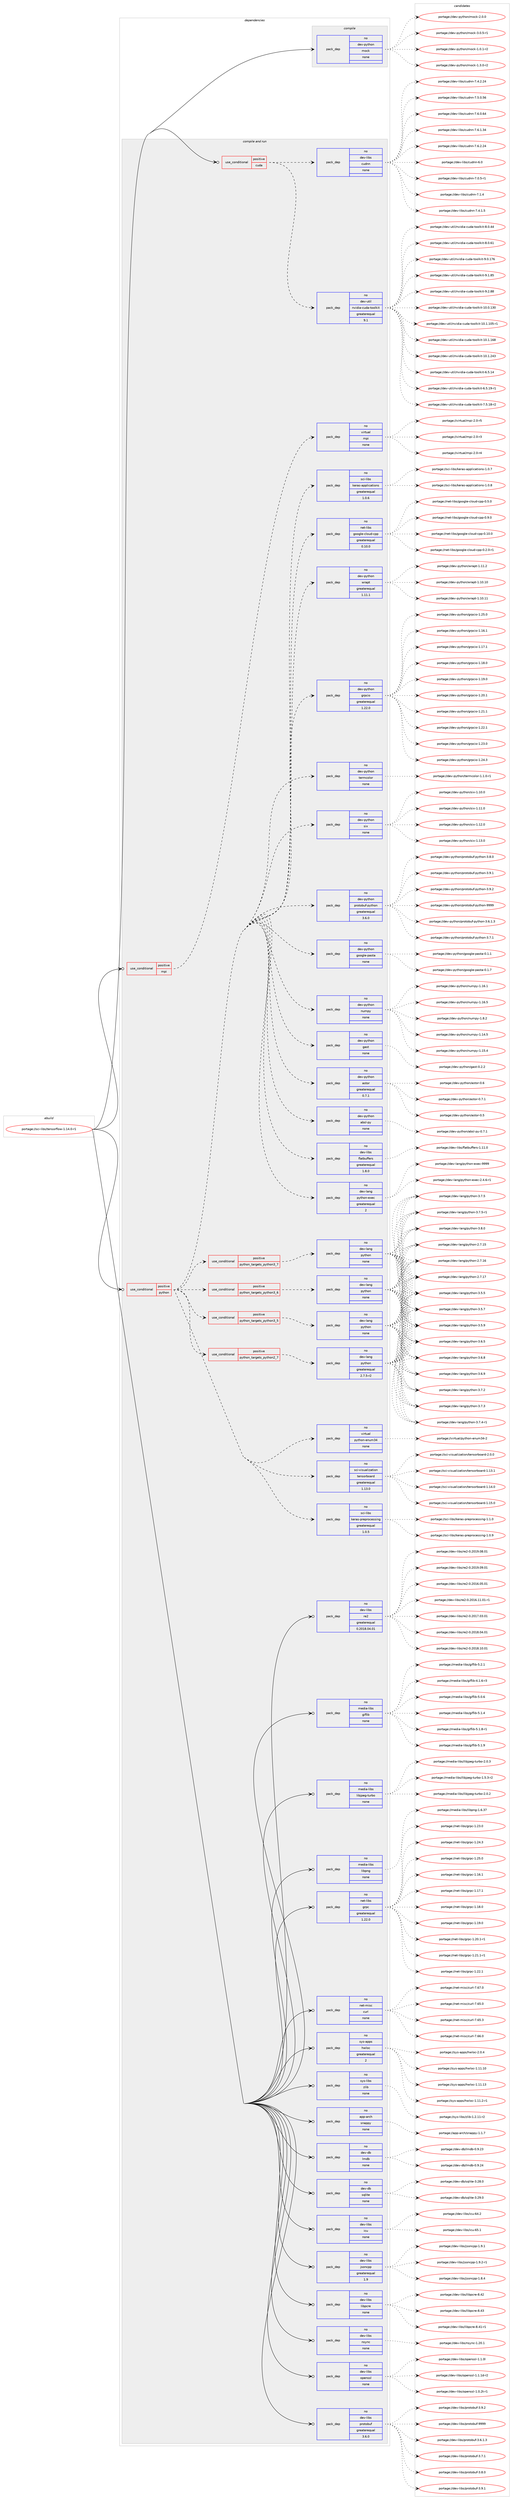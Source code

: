 digraph prolog {

# *************
# Graph options
# *************

newrank=true;
concentrate=true;
compound=true;
graph [rankdir=LR,fontname=Helvetica,fontsize=10,ranksep=1.5];#, ranksep=2.5, nodesep=0.2];
edge  [arrowhead=vee];
node  [fontname=Helvetica,fontsize=10];

# **********
# The ebuild
# **********

subgraph cluster_leftcol {
color=gray;
rank=same;
label=<<i>ebuild</i>>;
id [label="portage://sci-libs/tensorflow-1.14.0-r1", color=red, width=4, href="../sci-libs/tensorflow-1.14.0-r1.svg"];
}

# ****************
# The dependencies
# ****************

subgraph cluster_midcol {
color=gray;
label=<<i>dependencies</i>>;
subgraph cluster_compile {
fillcolor="#eeeeee";
style=filled;
label=<<i>compile</i>>;
subgraph pack289088 {
dependency393081 [label=<<TABLE BORDER="0" CELLBORDER="1" CELLSPACING="0" CELLPADDING="4" WIDTH="220"><TR><TD ROWSPAN="6" CELLPADDING="30">pack_dep</TD></TR><TR><TD WIDTH="110">no</TD></TR><TR><TD>dev-python</TD></TR><TR><TD>mock</TD></TR><TR><TD>none</TD></TR><TR><TD></TD></TR></TABLE>>, shape=none, color=blue];
}
id:e -> dependency393081:w [weight=20,style="solid",arrowhead="vee"];
}
subgraph cluster_compileandrun {
fillcolor="#eeeeee";
style=filled;
label=<<i>compile and run</i>>;
subgraph cond97311 {
dependency393082 [label=<<TABLE BORDER="0" CELLBORDER="1" CELLSPACING="0" CELLPADDING="4"><TR><TD ROWSPAN="3" CELLPADDING="10">use_conditional</TD></TR><TR><TD>positive</TD></TR><TR><TD>cuda</TD></TR></TABLE>>, shape=none, color=red];
subgraph pack289089 {
dependency393083 [label=<<TABLE BORDER="0" CELLBORDER="1" CELLSPACING="0" CELLPADDING="4" WIDTH="220"><TR><TD ROWSPAN="6" CELLPADDING="30">pack_dep</TD></TR><TR><TD WIDTH="110">no</TD></TR><TR><TD>dev-util</TD></TR><TR><TD>nvidia-cuda-toolkit</TD></TR><TR><TD>greaterequal</TD></TR><TR><TD>9.1</TD></TR></TABLE>>, shape=none, color=blue];
}
dependency393082:e -> dependency393083:w [weight=20,style="dashed",arrowhead="vee"];
subgraph pack289090 {
dependency393084 [label=<<TABLE BORDER="0" CELLBORDER="1" CELLSPACING="0" CELLPADDING="4" WIDTH="220"><TR><TD ROWSPAN="6" CELLPADDING="30">pack_dep</TD></TR><TR><TD WIDTH="110">no</TD></TR><TR><TD>dev-libs</TD></TR><TR><TD>cudnn</TD></TR><TR><TD>none</TD></TR><TR><TD></TD></TR></TABLE>>, shape=none, color=blue];
}
dependency393082:e -> dependency393084:w [weight=20,style="dashed",arrowhead="vee"];
}
id:e -> dependency393082:w [weight=20,style="solid",arrowhead="odotvee"];
subgraph cond97312 {
dependency393085 [label=<<TABLE BORDER="0" CELLBORDER="1" CELLSPACING="0" CELLPADDING="4"><TR><TD ROWSPAN="3" CELLPADDING="10">use_conditional</TD></TR><TR><TD>positive</TD></TR><TR><TD>mpi</TD></TR></TABLE>>, shape=none, color=red];
subgraph pack289091 {
dependency393086 [label=<<TABLE BORDER="0" CELLBORDER="1" CELLSPACING="0" CELLPADDING="4" WIDTH="220"><TR><TD ROWSPAN="6" CELLPADDING="30">pack_dep</TD></TR><TR><TD WIDTH="110">no</TD></TR><TR><TD>virtual</TD></TR><TR><TD>mpi</TD></TR><TR><TD>none</TD></TR><TR><TD></TD></TR></TABLE>>, shape=none, color=blue];
}
dependency393085:e -> dependency393086:w [weight=20,style="dashed",arrowhead="vee"];
}
id:e -> dependency393085:w [weight=20,style="solid",arrowhead="odotvee"];
subgraph cond97313 {
dependency393087 [label=<<TABLE BORDER="0" CELLBORDER="1" CELLSPACING="0" CELLPADDING="4"><TR><TD ROWSPAN="3" CELLPADDING="10">use_conditional</TD></TR><TR><TD>positive</TD></TR><TR><TD>python</TD></TR></TABLE>>, shape=none, color=red];
subgraph cond97314 {
dependency393088 [label=<<TABLE BORDER="0" CELLBORDER="1" CELLSPACING="0" CELLPADDING="4"><TR><TD ROWSPAN="3" CELLPADDING="10">use_conditional</TD></TR><TR><TD>positive</TD></TR><TR><TD>python_targets_python2_7</TD></TR></TABLE>>, shape=none, color=red];
subgraph pack289092 {
dependency393089 [label=<<TABLE BORDER="0" CELLBORDER="1" CELLSPACING="0" CELLPADDING="4" WIDTH="220"><TR><TD ROWSPAN="6" CELLPADDING="30">pack_dep</TD></TR><TR><TD WIDTH="110">no</TD></TR><TR><TD>dev-lang</TD></TR><TR><TD>python</TD></TR><TR><TD>greaterequal</TD></TR><TR><TD>2.7.5-r2</TD></TR></TABLE>>, shape=none, color=blue];
}
dependency393088:e -> dependency393089:w [weight=20,style="dashed",arrowhead="vee"];
}
dependency393087:e -> dependency393088:w [weight=20,style="dashed",arrowhead="vee"];
subgraph cond97315 {
dependency393090 [label=<<TABLE BORDER="0" CELLBORDER="1" CELLSPACING="0" CELLPADDING="4"><TR><TD ROWSPAN="3" CELLPADDING="10">use_conditional</TD></TR><TR><TD>positive</TD></TR><TR><TD>python_targets_python3_5</TD></TR></TABLE>>, shape=none, color=red];
subgraph pack289093 {
dependency393091 [label=<<TABLE BORDER="0" CELLBORDER="1" CELLSPACING="0" CELLPADDING="4" WIDTH="220"><TR><TD ROWSPAN="6" CELLPADDING="30">pack_dep</TD></TR><TR><TD WIDTH="110">no</TD></TR><TR><TD>dev-lang</TD></TR><TR><TD>python</TD></TR><TR><TD>none</TD></TR><TR><TD></TD></TR></TABLE>>, shape=none, color=blue];
}
dependency393090:e -> dependency393091:w [weight=20,style="dashed",arrowhead="vee"];
}
dependency393087:e -> dependency393090:w [weight=20,style="dashed",arrowhead="vee"];
subgraph cond97316 {
dependency393092 [label=<<TABLE BORDER="0" CELLBORDER="1" CELLSPACING="0" CELLPADDING="4"><TR><TD ROWSPAN="3" CELLPADDING="10">use_conditional</TD></TR><TR><TD>positive</TD></TR><TR><TD>python_targets_python3_6</TD></TR></TABLE>>, shape=none, color=red];
subgraph pack289094 {
dependency393093 [label=<<TABLE BORDER="0" CELLBORDER="1" CELLSPACING="0" CELLPADDING="4" WIDTH="220"><TR><TD ROWSPAN="6" CELLPADDING="30">pack_dep</TD></TR><TR><TD WIDTH="110">no</TD></TR><TR><TD>dev-lang</TD></TR><TR><TD>python</TD></TR><TR><TD>none</TD></TR><TR><TD></TD></TR></TABLE>>, shape=none, color=blue];
}
dependency393092:e -> dependency393093:w [weight=20,style="dashed",arrowhead="vee"];
}
dependency393087:e -> dependency393092:w [weight=20,style="dashed",arrowhead="vee"];
subgraph cond97317 {
dependency393094 [label=<<TABLE BORDER="0" CELLBORDER="1" CELLSPACING="0" CELLPADDING="4"><TR><TD ROWSPAN="3" CELLPADDING="10">use_conditional</TD></TR><TR><TD>positive</TD></TR><TR><TD>python_targets_python3_7</TD></TR></TABLE>>, shape=none, color=red];
subgraph pack289095 {
dependency393095 [label=<<TABLE BORDER="0" CELLBORDER="1" CELLSPACING="0" CELLPADDING="4" WIDTH="220"><TR><TD ROWSPAN="6" CELLPADDING="30">pack_dep</TD></TR><TR><TD WIDTH="110">no</TD></TR><TR><TD>dev-lang</TD></TR><TR><TD>python</TD></TR><TR><TD>none</TD></TR><TR><TD></TD></TR></TABLE>>, shape=none, color=blue];
}
dependency393094:e -> dependency393095:w [weight=20,style="dashed",arrowhead="vee"];
}
dependency393087:e -> dependency393094:w [weight=20,style="dashed",arrowhead="vee"];
subgraph pack289096 {
dependency393096 [label=<<TABLE BORDER="0" CELLBORDER="1" CELLSPACING="0" CELLPADDING="4" WIDTH="220"><TR><TD ROWSPAN="6" CELLPADDING="30">pack_dep</TD></TR><TR><TD WIDTH="110">no</TD></TR><TR><TD>dev-lang</TD></TR><TR><TD>python-exec</TD></TR><TR><TD>greaterequal</TD></TR><TR><TD>2</TD></TR></TABLE>>, shape=none, color=blue];
}
dependency393087:e -> dependency393096:w [weight=20,style="dashed",arrowhead="vee"];
subgraph pack289097 {
dependency393097 [label=<<TABLE BORDER="0" CELLBORDER="1" CELLSPACING="0" CELLPADDING="4" WIDTH="220"><TR><TD ROWSPAN="6" CELLPADDING="30">pack_dep</TD></TR><TR><TD WIDTH="110">no</TD></TR><TR><TD>dev-libs</TD></TR><TR><TD>flatbuffers</TD></TR><TR><TD>greaterequal</TD></TR><TR><TD>1.8.0</TD></TR></TABLE>>, shape=none, color=blue];
}
dependency393087:e -> dependency393097:w [weight=20,style="dashed",arrowhead="vee"];
subgraph pack289098 {
dependency393098 [label=<<TABLE BORDER="0" CELLBORDER="1" CELLSPACING="0" CELLPADDING="4" WIDTH="220"><TR><TD ROWSPAN="6" CELLPADDING="30">pack_dep</TD></TR><TR><TD WIDTH="110">no</TD></TR><TR><TD>dev-python</TD></TR><TR><TD>absl-py</TD></TR><TR><TD>none</TD></TR><TR><TD></TD></TR></TABLE>>, shape=none, color=blue];
}
dependency393087:e -> dependency393098:w [weight=20,style="dashed",arrowhead="vee"];
subgraph pack289099 {
dependency393099 [label=<<TABLE BORDER="0" CELLBORDER="1" CELLSPACING="0" CELLPADDING="4" WIDTH="220"><TR><TD ROWSPAN="6" CELLPADDING="30">pack_dep</TD></TR><TR><TD WIDTH="110">no</TD></TR><TR><TD>dev-python</TD></TR><TR><TD>astor</TD></TR><TR><TD>greaterequal</TD></TR><TR><TD>0.7.1</TD></TR></TABLE>>, shape=none, color=blue];
}
dependency393087:e -> dependency393099:w [weight=20,style="dashed",arrowhead="vee"];
subgraph pack289100 {
dependency393100 [label=<<TABLE BORDER="0" CELLBORDER="1" CELLSPACING="0" CELLPADDING="4" WIDTH="220"><TR><TD ROWSPAN="6" CELLPADDING="30">pack_dep</TD></TR><TR><TD WIDTH="110">no</TD></TR><TR><TD>dev-python</TD></TR><TR><TD>gast</TD></TR><TR><TD>none</TD></TR><TR><TD></TD></TR></TABLE>>, shape=none, color=blue];
}
dependency393087:e -> dependency393100:w [weight=20,style="dashed",arrowhead="vee"];
subgraph pack289101 {
dependency393101 [label=<<TABLE BORDER="0" CELLBORDER="1" CELLSPACING="0" CELLPADDING="4" WIDTH="220"><TR><TD ROWSPAN="6" CELLPADDING="30">pack_dep</TD></TR><TR><TD WIDTH="110">no</TD></TR><TR><TD>dev-python</TD></TR><TR><TD>numpy</TD></TR><TR><TD>none</TD></TR><TR><TD></TD></TR></TABLE>>, shape=none, color=blue];
}
dependency393087:e -> dependency393101:w [weight=20,style="dashed",arrowhead="vee"];
subgraph pack289102 {
dependency393102 [label=<<TABLE BORDER="0" CELLBORDER="1" CELLSPACING="0" CELLPADDING="4" WIDTH="220"><TR><TD ROWSPAN="6" CELLPADDING="30">pack_dep</TD></TR><TR><TD WIDTH="110">no</TD></TR><TR><TD>dev-python</TD></TR><TR><TD>google-pasta</TD></TR><TR><TD>none</TD></TR><TR><TD></TD></TR></TABLE>>, shape=none, color=blue];
}
dependency393087:e -> dependency393102:w [weight=20,style="dashed",arrowhead="vee"];
subgraph pack289103 {
dependency393103 [label=<<TABLE BORDER="0" CELLBORDER="1" CELLSPACING="0" CELLPADDING="4" WIDTH="220"><TR><TD ROWSPAN="6" CELLPADDING="30">pack_dep</TD></TR><TR><TD WIDTH="110">no</TD></TR><TR><TD>dev-python</TD></TR><TR><TD>protobuf-python</TD></TR><TR><TD>greaterequal</TD></TR><TR><TD>3.6.0</TD></TR></TABLE>>, shape=none, color=blue];
}
dependency393087:e -> dependency393103:w [weight=20,style="dashed",arrowhead="vee"];
subgraph pack289104 {
dependency393104 [label=<<TABLE BORDER="0" CELLBORDER="1" CELLSPACING="0" CELLPADDING="4" WIDTH="220"><TR><TD ROWSPAN="6" CELLPADDING="30">pack_dep</TD></TR><TR><TD WIDTH="110">no</TD></TR><TR><TD>dev-python</TD></TR><TR><TD>six</TD></TR><TR><TD>none</TD></TR><TR><TD></TD></TR></TABLE>>, shape=none, color=blue];
}
dependency393087:e -> dependency393104:w [weight=20,style="dashed",arrowhead="vee"];
subgraph pack289105 {
dependency393105 [label=<<TABLE BORDER="0" CELLBORDER="1" CELLSPACING="0" CELLPADDING="4" WIDTH="220"><TR><TD ROWSPAN="6" CELLPADDING="30">pack_dep</TD></TR><TR><TD WIDTH="110">no</TD></TR><TR><TD>dev-python</TD></TR><TR><TD>termcolor</TD></TR><TR><TD>none</TD></TR><TR><TD></TD></TR></TABLE>>, shape=none, color=blue];
}
dependency393087:e -> dependency393105:w [weight=20,style="dashed",arrowhead="vee"];
subgraph pack289106 {
dependency393106 [label=<<TABLE BORDER="0" CELLBORDER="1" CELLSPACING="0" CELLPADDING="4" WIDTH="220"><TR><TD ROWSPAN="6" CELLPADDING="30">pack_dep</TD></TR><TR><TD WIDTH="110">no</TD></TR><TR><TD>dev-python</TD></TR><TR><TD>grpcio</TD></TR><TR><TD>greaterequal</TD></TR><TR><TD>1.22.0</TD></TR></TABLE>>, shape=none, color=blue];
}
dependency393087:e -> dependency393106:w [weight=20,style="dashed",arrowhead="vee"];
subgraph pack289107 {
dependency393107 [label=<<TABLE BORDER="0" CELLBORDER="1" CELLSPACING="0" CELLPADDING="4" WIDTH="220"><TR><TD ROWSPAN="6" CELLPADDING="30">pack_dep</TD></TR><TR><TD WIDTH="110">no</TD></TR><TR><TD>dev-python</TD></TR><TR><TD>wrapt</TD></TR><TR><TD>greaterequal</TD></TR><TR><TD>1.11.1</TD></TR></TABLE>>, shape=none, color=blue];
}
dependency393087:e -> dependency393107:w [weight=20,style="dashed",arrowhead="vee"];
subgraph pack289108 {
dependency393108 [label=<<TABLE BORDER="0" CELLBORDER="1" CELLSPACING="0" CELLPADDING="4" WIDTH="220"><TR><TD ROWSPAN="6" CELLPADDING="30">pack_dep</TD></TR><TR><TD WIDTH="110">no</TD></TR><TR><TD>net-libs</TD></TR><TR><TD>google-cloud-cpp</TD></TR><TR><TD>greaterequal</TD></TR><TR><TD>0.10.0</TD></TR></TABLE>>, shape=none, color=blue];
}
dependency393087:e -> dependency393108:w [weight=20,style="dashed",arrowhead="vee"];
subgraph pack289109 {
dependency393109 [label=<<TABLE BORDER="0" CELLBORDER="1" CELLSPACING="0" CELLPADDING="4" WIDTH="220"><TR><TD ROWSPAN="6" CELLPADDING="30">pack_dep</TD></TR><TR><TD WIDTH="110">no</TD></TR><TR><TD>sci-libs</TD></TR><TR><TD>keras-applications</TD></TR><TR><TD>greaterequal</TD></TR><TR><TD>1.0.6</TD></TR></TABLE>>, shape=none, color=blue];
}
dependency393087:e -> dependency393109:w [weight=20,style="dashed",arrowhead="vee"];
subgraph pack289110 {
dependency393110 [label=<<TABLE BORDER="0" CELLBORDER="1" CELLSPACING="0" CELLPADDING="4" WIDTH="220"><TR><TD ROWSPAN="6" CELLPADDING="30">pack_dep</TD></TR><TR><TD WIDTH="110">no</TD></TR><TR><TD>sci-libs</TD></TR><TR><TD>keras-preprocessing</TD></TR><TR><TD>greaterequal</TD></TR><TR><TD>1.0.5</TD></TR></TABLE>>, shape=none, color=blue];
}
dependency393087:e -> dependency393110:w [weight=20,style="dashed",arrowhead="vee"];
subgraph pack289111 {
dependency393111 [label=<<TABLE BORDER="0" CELLBORDER="1" CELLSPACING="0" CELLPADDING="4" WIDTH="220"><TR><TD ROWSPAN="6" CELLPADDING="30">pack_dep</TD></TR><TR><TD WIDTH="110">no</TD></TR><TR><TD>sci-visualization</TD></TR><TR><TD>tensorboard</TD></TR><TR><TD>greaterequal</TD></TR><TR><TD>1.13.0</TD></TR></TABLE>>, shape=none, color=blue];
}
dependency393087:e -> dependency393111:w [weight=20,style="dashed",arrowhead="vee"];
subgraph pack289112 {
dependency393112 [label=<<TABLE BORDER="0" CELLBORDER="1" CELLSPACING="0" CELLPADDING="4" WIDTH="220"><TR><TD ROWSPAN="6" CELLPADDING="30">pack_dep</TD></TR><TR><TD WIDTH="110">no</TD></TR><TR><TD>virtual</TD></TR><TR><TD>python-enum34</TD></TR><TR><TD>none</TD></TR><TR><TD></TD></TR></TABLE>>, shape=none, color=blue];
}
dependency393087:e -> dependency393112:w [weight=20,style="dashed",arrowhead="vee"];
}
id:e -> dependency393087:w [weight=20,style="solid",arrowhead="odotvee"];
subgraph pack289113 {
dependency393113 [label=<<TABLE BORDER="0" CELLBORDER="1" CELLSPACING="0" CELLPADDING="4" WIDTH="220"><TR><TD ROWSPAN="6" CELLPADDING="30">pack_dep</TD></TR><TR><TD WIDTH="110">no</TD></TR><TR><TD>app-arch</TD></TR><TR><TD>snappy</TD></TR><TR><TD>none</TD></TR><TR><TD></TD></TR></TABLE>>, shape=none, color=blue];
}
id:e -> dependency393113:w [weight=20,style="solid",arrowhead="odotvee"];
subgraph pack289114 {
dependency393114 [label=<<TABLE BORDER="0" CELLBORDER="1" CELLSPACING="0" CELLPADDING="4" WIDTH="220"><TR><TD ROWSPAN="6" CELLPADDING="30">pack_dep</TD></TR><TR><TD WIDTH="110">no</TD></TR><TR><TD>dev-db</TD></TR><TR><TD>lmdb</TD></TR><TR><TD>none</TD></TR><TR><TD></TD></TR></TABLE>>, shape=none, color=blue];
}
id:e -> dependency393114:w [weight=20,style="solid",arrowhead="odotvee"];
subgraph pack289115 {
dependency393115 [label=<<TABLE BORDER="0" CELLBORDER="1" CELLSPACING="0" CELLPADDING="4" WIDTH="220"><TR><TD ROWSPAN="6" CELLPADDING="30">pack_dep</TD></TR><TR><TD WIDTH="110">no</TD></TR><TR><TD>dev-db</TD></TR><TR><TD>sqlite</TD></TR><TR><TD>none</TD></TR><TR><TD></TD></TR></TABLE>>, shape=none, color=blue];
}
id:e -> dependency393115:w [weight=20,style="solid",arrowhead="odotvee"];
subgraph pack289116 {
dependency393116 [label=<<TABLE BORDER="0" CELLBORDER="1" CELLSPACING="0" CELLPADDING="4" WIDTH="220"><TR><TD ROWSPAN="6" CELLPADDING="30">pack_dep</TD></TR><TR><TD WIDTH="110">no</TD></TR><TR><TD>dev-libs</TD></TR><TR><TD>icu</TD></TR><TR><TD>none</TD></TR><TR><TD></TD></TR></TABLE>>, shape=none, color=blue];
}
id:e -> dependency393116:w [weight=20,style="solid",arrowhead="odotvee"];
subgraph pack289117 {
dependency393117 [label=<<TABLE BORDER="0" CELLBORDER="1" CELLSPACING="0" CELLPADDING="4" WIDTH="220"><TR><TD ROWSPAN="6" CELLPADDING="30">pack_dep</TD></TR><TR><TD WIDTH="110">no</TD></TR><TR><TD>dev-libs</TD></TR><TR><TD>jsoncpp</TD></TR><TR><TD>greaterequal</TD></TR><TR><TD>1.9</TD></TR></TABLE>>, shape=none, color=blue];
}
id:e -> dependency393117:w [weight=20,style="solid",arrowhead="odotvee"];
subgraph pack289118 {
dependency393118 [label=<<TABLE BORDER="0" CELLBORDER="1" CELLSPACING="0" CELLPADDING="4" WIDTH="220"><TR><TD ROWSPAN="6" CELLPADDING="30">pack_dep</TD></TR><TR><TD WIDTH="110">no</TD></TR><TR><TD>dev-libs</TD></TR><TR><TD>libpcre</TD></TR><TR><TD>none</TD></TR><TR><TD></TD></TR></TABLE>>, shape=none, color=blue];
}
id:e -> dependency393118:w [weight=20,style="solid",arrowhead="odotvee"];
subgraph pack289119 {
dependency393119 [label=<<TABLE BORDER="0" CELLBORDER="1" CELLSPACING="0" CELLPADDING="4" WIDTH="220"><TR><TD ROWSPAN="6" CELLPADDING="30">pack_dep</TD></TR><TR><TD WIDTH="110">no</TD></TR><TR><TD>dev-libs</TD></TR><TR><TD>nsync</TD></TR><TR><TD>none</TD></TR><TR><TD></TD></TR></TABLE>>, shape=none, color=blue];
}
id:e -> dependency393119:w [weight=20,style="solid",arrowhead="odotvee"];
subgraph pack289120 {
dependency393120 [label=<<TABLE BORDER="0" CELLBORDER="1" CELLSPACING="0" CELLPADDING="4" WIDTH="220"><TR><TD ROWSPAN="6" CELLPADDING="30">pack_dep</TD></TR><TR><TD WIDTH="110">no</TD></TR><TR><TD>dev-libs</TD></TR><TR><TD>openssl</TD></TR><TR><TD>none</TD></TR><TR><TD></TD></TR></TABLE>>, shape=none, color=blue];
}
id:e -> dependency393120:w [weight=20,style="solid",arrowhead="odotvee"];
subgraph pack289121 {
dependency393121 [label=<<TABLE BORDER="0" CELLBORDER="1" CELLSPACING="0" CELLPADDING="4" WIDTH="220"><TR><TD ROWSPAN="6" CELLPADDING="30">pack_dep</TD></TR><TR><TD WIDTH="110">no</TD></TR><TR><TD>dev-libs</TD></TR><TR><TD>protobuf</TD></TR><TR><TD>greaterequal</TD></TR><TR><TD>3.6.0</TD></TR></TABLE>>, shape=none, color=blue];
}
id:e -> dependency393121:w [weight=20,style="solid",arrowhead="odotvee"];
subgraph pack289122 {
dependency393122 [label=<<TABLE BORDER="0" CELLBORDER="1" CELLSPACING="0" CELLPADDING="4" WIDTH="220"><TR><TD ROWSPAN="6" CELLPADDING="30">pack_dep</TD></TR><TR><TD WIDTH="110">no</TD></TR><TR><TD>dev-libs</TD></TR><TR><TD>re2</TD></TR><TR><TD>greaterequal</TD></TR><TR><TD>0.2018.04.01</TD></TR></TABLE>>, shape=none, color=blue];
}
id:e -> dependency393122:w [weight=20,style="solid",arrowhead="odotvee"];
subgraph pack289123 {
dependency393123 [label=<<TABLE BORDER="0" CELLBORDER="1" CELLSPACING="0" CELLPADDING="4" WIDTH="220"><TR><TD ROWSPAN="6" CELLPADDING="30">pack_dep</TD></TR><TR><TD WIDTH="110">no</TD></TR><TR><TD>media-libs</TD></TR><TR><TD>giflib</TD></TR><TR><TD>none</TD></TR><TR><TD></TD></TR></TABLE>>, shape=none, color=blue];
}
id:e -> dependency393123:w [weight=20,style="solid",arrowhead="odotvee"];
subgraph pack289124 {
dependency393124 [label=<<TABLE BORDER="0" CELLBORDER="1" CELLSPACING="0" CELLPADDING="4" WIDTH="220"><TR><TD ROWSPAN="6" CELLPADDING="30">pack_dep</TD></TR><TR><TD WIDTH="110">no</TD></TR><TR><TD>media-libs</TD></TR><TR><TD>libjpeg-turbo</TD></TR><TR><TD>none</TD></TR><TR><TD></TD></TR></TABLE>>, shape=none, color=blue];
}
id:e -> dependency393124:w [weight=20,style="solid",arrowhead="odotvee"];
subgraph pack289125 {
dependency393125 [label=<<TABLE BORDER="0" CELLBORDER="1" CELLSPACING="0" CELLPADDING="4" WIDTH="220"><TR><TD ROWSPAN="6" CELLPADDING="30">pack_dep</TD></TR><TR><TD WIDTH="110">no</TD></TR><TR><TD>media-libs</TD></TR><TR><TD>libpng</TD></TR><TR><TD>none</TD></TR><TR><TD></TD></TR></TABLE>>, shape=none, color=blue];
}
id:e -> dependency393125:w [weight=20,style="solid",arrowhead="odotvee"];
subgraph pack289126 {
dependency393126 [label=<<TABLE BORDER="0" CELLBORDER="1" CELLSPACING="0" CELLPADDING="4" WIDTH="220"><TR><TD ROWSPAN="6" CELLPADDING="30">pack_dep</TD></TR><TR><TD WIDTH="110">no</TD></TR><TR><TD>net-libs</TD></TR><TR><TD>grpc</TD></TR><TR><TD>greaterequal</TD></TR><TR><TD>1.22.0</TD></TR></TABLE>>, shape=none, color=blue];
}
id:e -> dependency393126:w [weight=20,style="solid",arrowhead="odotvee"];
subgraph pack289127 {
dependency393127 [label=<<TABLE BORDER="0" CELLBORDER="1" CELLSPACING="0" CELLPADDING="4" WIDTH="220"><TR><TD ROWSPAN="6" CELLPADDING="30">pack_dep</TD></TR><TR><TD WIDTH="110">no</TD></TR><TR><TD>net-misc</TD></TR><TR><TD>curl</TD></TR><TR><TD>none</TD></TR><TR><TD></TD></TR></TABLE>>, shape=none, color=blue];
}
id:e -> dependency393127:w [weight=20,style="solid",arrowhead="odotvee"];
subgraph pack289128 {
dependency393128 [label=<<TABLE BORDER="0" CELLBORDER="1" CELLSPACING="0" CELLPADDING="4" WIDTH="220"><TR><TD ROWSPAN="6" CELLPADDING="30">pack_dep</TD></TR><TR><TD WIDTH="110">no</TD></TR><TR><TD>sys-apps</TD></TR><TR><TD>hwloc</TD></TR><TR><TD>greaterequal</TD></TR><TR><TD>2</TD></TR></TABLE>>, shape=none, color=blue];
}
id:e -> dependency393128:w [weight=20,style="solid",arrowhead="odotvee"];
subgraph pack289129 {
dependency393129 [label=<<TABLE BORDER="0" CELLBORDER="1" CELLSPACING="0" CELLPADDING="4" WIDTH="220"><TR><TD ROWSPAN="6" CELLPADDING="30">pack_dep</TD></TR><TR><TD WIDTH="110">no</TD></TR><TR><TD>sys-libs</TD></TR><TR><TD>zlib</TD></TR><TR><TD>none</TD></TR><TR><TD></TD></TR></TABLE>>, shape=none, color=blue];
}
id:e -> dependency393129:w [weight=20,style="solid",arrowhead="odotvee"];
}
subgraph cluster_run {
fillcolor="#eeeeee";
style=filled;
label=<<i>run</i>>;
}
}

# **************
# The candidates
# **************

subgraph cluster_choices {
rank=same;
color=gray;
label=<<i>candidates</i>>;

subgraph choice289088 {
color=black;
nodesep=1;
choiceportage1001011184511212111610411111047109111991074549464846494511450 [label="portage://dev-python/mock-1.0.1-r2", color=red, width=4,href="../dev-python/mock-1.0.1-r2.svg"];
choiceportage1001011184511212111610411111047109111991074549465146484511450 [label="portage://dev-python/mock-1.3.0-r2", color=red, width=4,href="../dev-python/mock-1.3.0-r2.svg"];
choiceportage100101118451121211161041111104710911199107455046484648 [label="portage://dev-python/mock-2.0.0", color=red, width=4,href="../dev-python/mock-2.0.0.svg"];
choiceportage1001011184511212111610411111047109111991074551464846534511449 [label="portage://dev-python/mock-3.0.5-r1", color=red, width=4,href="../dev-python/mock-3.0.5-r1.svg"];
dependency393081:e -> choiceportage1001011184511212111610411111047109111991074549464846494511450:w [style=dotted,weight="100"];
dependency393081:e -> choiceportage1001011184511212111610411111047109111991074549465146484511450:w [style=dotted,weight="100"];
dependency393081:e -> choiceportage100101118451121211161041111104710911199107455046484648:w [style=dotted,weight="100"];
dependency393081:e -> choiceportage1001011184511212111610411111047109111991074551464846534511449:w [style=dotted,weight="100"];
}
subgraph choice289089 {
color=black;
nodesep=1;
choiceportage10010111845117116105108471101181051001059745991171009745116111111108107105116454948464846495148 [label="portage://dev-util/nvidia-cuda-toolkit-10.0.130", color=red, width=4,href="../dev-util/nvidia-cuda-toolkit-10.0.130.svg"];
choiceportage100101118451171161051084711011810510010597459911710097451161111111081071051164549484649464948534511449 [label="portage://dev-util/nvidia-cuda-toolkit-10.1.105-r1", color=red, width=4,href="../dev-util/nvidia-cuda-toolkit-10.1.105-r1.svg"];
choiceportage10010111845117116105108471101181051001059745991171009745116111111108107105116454948464946495456 [label="portage://dev-util/nvidia-cuda-toolkit-10.1.168", color=red, width=4,href="../dev-util/nvidia-cuda-toolkit-10.1.168.svg"];
choiceportage10010111845117116105108471101181051001059745991171009745116111111108107105116454948464946505251 [label="portage://dev-util/nvidia-cuda-toolkit-10.1.243", color=red, width=4,href="../dev-util/nvidia-cuda-toolkit-10.1.243.svg"];
choiceportage1001011184511711610510847110118105100105974599117100974511611111110810710511645544653464952 [label="portage://dev-util/nvidia-cuda-toolkit-6.5.14", color=red, width=4,href="../dev-util/nvidia-cuda-toolkit-6.5.14.svg"];
choiceportage10010111845117116105108471101181051001059745991171009745116111111108107105116455446534649574511449 [label="portage://dev-util/nvidia-cuda-toolkit-6.5.19-r1", color=red, width=4,href="../dev-util/nvidia-cuda-toolkit-6.5.19-r1.svg"];
choiceportage10010111845117116105108471101181051001059745991171009745116111111108107105116455546534649564511450 [label="portage://dev-util/nvidia-cuda-toolkit-7.5.18-r2", color=red, width=4,href="../dev-util/nvidia-cuda-toolkit-7.5.18-r2.svg"];
choiceportage1001011184511711610510847110118105100105974599117100974511611111110810710511645564648465252 [label="portage://dev-util/nvidia-cuda-toolkit-8.0.44", color=red, width=4,href="../dev-util/nvidia-cuda-toolkit-8.0.44.svg"];
choiceportage1001011184511711610510847110118105100105974599117100974511611111110810710511645564648465449 [label="portage://dev-util/nvidia-cuda-toolkit-8.0.61", color=red, width=4,href="../dev-util/nvidia-cuda-toolkit-8.0.61.svg"];
choiceportage100101118451171161051084711011810510010597459911710097451161111111081071051164557464846495554 [label="portage://dev-util/nvidia-cuda-toolkit-9.0.176", color=red, width=4,href="../dev-util/nvidia-cuda-toolkit-9.0.176.svg"];
choiceportage1001011184511711610510847110118105100105974599117100974511611111110810710511645574649465653 [label="portage://dev-util/nvidia-cuda-toolkit-9.1.85", color=red, width=4,href="../dev-util/nvidia-cuda-toolkit-9.1.85.svg"];
choiceportage1001011184511711610510847110118105100105974599117100974511611111110810710511645574650465656 [label="portage://dev-util/nvidia-cuda-toolkit-9.2.88", color=red, width=4,href="../dev-util/nvidia-cuda-toolkit-9.2.88.svg"];
dependency393083:e -> choiceportage10010111845117116105108471101181051001059745991171009745116111111108107105116454948464846495148:w [style=dotted,weight="100"];
dependency393083:e -> choiceportage100101118451171161051084711011810510010597459911710097451161111111081071051164549484649464948534511449:w [style=dotted,weight="100"];
dependency393083:e -> choiceportage10010111845117116105108471101181051001059745991171009745116111111108107105116454948464946495456:w [style=dotted,weight="100"];
dependency393083:e -> choiceportage10010111845117116105108471101181051001059745991171009745116111111108107105116454948464946505251:w [style=dotted,weight="100"];
dependency393083:e -> choiceportage1001011184511711610510847110118105100105974599117100974511611111110810710511645544653464952:w [style=dotted,weight="100"];
dependency393083:e -> choiceportage10010111845117116105108471101181051001059745991171009745116111111108107105116455446534649574511449:w [style=dotted,weight="100"];
dependency393083:e -> choiceportage10010111845117116105108471101181051001059745991171009745116111111108107105116455546534649564511450:w [style=dotted,weight="100"];
dependency393083:e -> choiceportage1001011184511711610510847110118105100105974599117100974511611111110810710511645564648465252:w [style=dotted,weight="100"];
dependency393083:e -> choiceportage1001011184511711610510847110118105100105974599117100974511611111110810710511645564648465449:w [style=dotted,weight="100"];
dependency393083:e -> choiceportage100101118451171161051084711011810510010597459911710097451161111111081071051164557464846495554:w [style=dotted,weight="100"];
dependency393083:e -> choiceportage1001011184511711610510847110118105100105974599117100974511611111110810710511645574649465653:w [style=dotted,weight="100"];
dependency393083:e -> choiceportage1001011184511711610510847110118105100105974599117100974511611111110810710511645574650465656:w [style=dotted,weight="100"];
}
subgraph choice289090 {
color=black;
nodesep=1;
choiceportage1001011184510810598115479911710011011045544648 [label="portage://dev-libs/cudnn-6.0", color=red, width=4,href="../dev-libs/cudnn-6.0.svg"];
choiceportage100101118451081059811547991171001101104555464846534511449 [label="portage://dev-libs/cudnn-7.0.5-r1", color=red, width=4,href="../dev-libs/cudnn-7.0.5-r1.svg"];
choiceportage10010111845108105981154799117100110110455546494652 [label="portage://dev-libs/cudnn-7.1.4", color=red, width=4,href="../dev-libs/cudnn-7.1.4.svg"];
choiceportage100101118451081059811547991171001101104555465246494653 [label="portage://dev-libs/cudnn-7.4.1.5", color=red, width=4,href="../dev-libs/cudnn-7.4.1.5.svg"];
choiceportage10010111845108105981154799117100110110455546524650465052 [label="portage://dev-libs/cudnn-7.4.2.24", color=red, width=4,href="../dev-libs/cudnn-7.4.2.24.svg"];
choiceportage10010111845108105981154799117100110110455546534648465354 [label="portage://dev-libs/cudnn-7.5.0.56", color=red, width=4,href="../dev-libs/cudnn-7.5.0.56.svg"];
choiceportage10010111845108105981154799117100110110455546544648465452 [label="portage://dev-libs/cudnn-7.6.0.64", color=red, width=4,href="../dev-libs/cudnn-7.6.0.64.svg"];
choiceportage10010111845108105981154799117100110110455546544649465152 [label="portage://dev-libs/cudnn-7.6.1.34", color=red, width=4,href="../dev-libs/cudnn-7.6.1.34.svg"];
choiceportage10010111845108105981154799117100110110455546544650465052 [label="portage://dev-libs/cudnn-7.6.2.24", color=red, width=4,href="../dev-libs/cudnn-7.6.2.24.svg"];
dependency393084:e -> choiceportage1001011184510810598115479911710011011045544648:w [style=dotted,weight="100"];
dependency393084:e -> choiceportage100101118451081059811547991171001101104555464846534511449:w [style=dotted,weight="100"];
dependency393084:e -> choiceportage10010111845108105981154799117100110110455546494652:w [style=dotted,weight="100"];
dependency393084:e -> choiceportage100101118451081059811547991171001101104555465246494653:w [style=dotted,weight="100"];
dependency393084:e -> choiceportage10010111845108105981154799117100110110455546524650465052:w [style=dotted,weight="100"];
dependency393084:e -> choiceportage10010111845108105981154799117100110110455546534648465354:w [style=dotted,weight="100"];
dependency393084:e -> choiceportage10010111845108105981154799117100110110455546544648465452:w [style=dotted,weight="100"];
dependency393084:e -> choiceportage10010111845108105981154799117100110110455546544649465152:w [style=dotted,weight="100"];
dependency393084:e -> choiceportage10010111845108105981154799117100110110455546544650465052:w [style=dotted,weight="100"];
}
subgraph choice289091 {
color=black;
nodesep=1;
choiceportage1181051141161179710847109112105455046484511451 [label="portage://virtual/mpi-2.0-r3", color=red, width=4,href="../virtual/mpi-2.0-r3.svg"];
choiceportage1181051141161179710847109112105455046484511452 [label="portage://virtual/mpi-2.0-r4", color=red, width=4,href="../virtual/mpi-2.0-r4.svg"];
choiceportage1181051141161179710847109112105455046484511453 [label="portage://virtual/mpi-2.0-r5", color=red, width=4,href="../virtual/mpi-2.0-r5.svg"];
dependency393086:e -> choiceportage1181051141161179710847109112105455046484511451:w [style=dotted,weight="100"];
dependency393086:e -> choiceportage1181051141161179710847109112105455046484511452:w [style=dotted,weight="100"];
dependency393086:e -> choiceportage1181051141161179710847109112105455046484511453:w [style=dotted,weight="100"];
}
subgraph choice289092 {
color=black;
nodesep=1;
choiceportage10010111845108971101034711212111610411111045504655464953 [label="portage://dev-lang/python-2.7.15", color=red, width=4,href="../dev-lang/python-2.7.15.svg"];
choiceportage10010111845108971101034711212111610411111045504655464954 [label="portage://dev-lang/python-2.7.16", color=red, width=4,href="../dev-lang/python-2.7.16.svg"];
choiceportage10010111845108971101034711212111610411111045504655464955 [label="portage://dev-lang/python-2.7.17", color=red, width=4,href="../dev-lang/python-2.7.17.svg"];
choiceportage100101118451089711010347112121116104111110455146534653 [label="portage://dev-lang/python-3.5.5", color=red, width=4,href="../dev-lang/python-3.5.5.svg"];
choiceportage100101118451089711010347112121116104111110455146534655 [label="portage://dev-lang/python-3.5.7", color=red, width=4,href="../dev-lang/python-3.5.7.svg"];
choiceportage100101118451089711010347112121116104111110455146534657 [label="portage://dev-lang/python-3.5.9", color=red, width=4,href="../dev-lang/python-3.5.9.svg"];
choiceportage100101118451089711010347112121116104111110455146544653 [label="portage://dev-lang/python-3.6.5", color=red, width=4,href="../dev-lang/python-3.6.5.svg"];
choiceportage100101118451089711010347112121116104111110455146544656 [label="portage://dev-lang/python-3.6.8", color=red, width=4,href="../dev-lang/python-3.6.8.svg"];
choiceportage100101118451089711010347112121116104111110455146544657 [label="portage://dev-lang/python-3.6.9", color=red, width=4,href="../dev-lang/python-3.6.9.svg"];
choiceportage100101118451089711010347112121116104111110455146554650 [label="portage://dev-lang/python-3.7.2", color=red, width=4,href="../dev-lang/python-3.7.2.svg"];
choiceportage100101118451089711010347112121116104111110455146554651 [label="portage://dev-lang/python-3.7.3", color=red, width=4,href="../dev-lang/python-3.7.3.svg"];
choiceportage1001011184510897110103471121211161041111104551465546524511449 [label="portage://dev-lang/python-3.7.4-r1", color=red, width=4,href="../dev-lang/python-3.7.4-r1.svg"];
choiceportage100101118451089711010347112121116104111110455146554653 [label="portage://dev-lang/python-3.7.5", color=red, width=4,href="../dev-lang/python-3.7.5.svg"];
choiceportage1001011184510897110103471121211161041111104551465546534511449 [label="portage://dev-lang/python-3.7.5-r1", color=red, width=4,href="../dev-lang/python-3.7.5-r1.svg"];
choiceportage100101118451089711010347112121116104111110455146564648 [label="portage://dev-lang/python-3.8.0", color=red, width=4,href="../dev-lang/python-3.8.0.svg"];
dependency393089:e -> choiceportage10010111845108971101034711212111610411111045504655464953:w [style=dotted,weight="100"];
dependency393089:e -> choiceportage10010111845108971101034711212111610411111045504655464954:w [style=dotted,weight="100"];
dependency393089:e -> choiceportage10010111845108971101034711212111610411111045504655464955:w [style=dotted,weight="100"];
dependency393089:e -> choiceportage100101118451089711010347112121116104111110455146534653:w [style=dotted,weight="100"];
dependency393089:e -> choiceportage100101118451089711010347112121116104111110455146534655:w [style=dotted,weight="100"];
dependency393089:e -> choiceportage100101118451089711010347112121116104111110455146534657:w [style=dotted,weight="100"];
dependency393089:e -> choiceportage100101118451089711010347112121116104111110455146544653:w [style=dotted,weight="100"];
dependency393089:e -> choiceportage100101118451089711010347112121116104111110455146544656:w [style=dotted,weight="100"];
dependency393089:e -> choiceportage100101118451089711010347112121116104111110455146544657:w [style=dotted,weight="100"];
dependency393089:e -> choiceportage100101118451089711010347112121116104111110455146554650:w [style=dotted,weight="100"];
dependency393089:e -> choiceportage100101118451089711010347112121116104111110455146554651:w [style=dotted,weight="100"];
dependency393089:e -> choiceportage1001011184510897110103471121211161041111104551465546524511449:w [style=dotted,weight="100"];
dependency393089:e -> choiceportage100101118451089711010347112121116104111110455146554653:w [style=dotted,weight="100"];
dependency393089:e -> choiceportage1001011184510897110103471121211161041111104551465546534511449:w [style=dotted,weight="100"];
dependency393089:e -> choiceportage100101118451089711010347112121116104111110455146564648:w [style=dotted,weight="100"];
}
subgraph choice289093 {
color=black;
nodesep=1;
choiceportage10010111845108971101034711212111610411111045504655464953 [label="portage://dev-lang/python-2.7.15", color=red, width=4,href="../dev-lang/python-2.7.15.svg"];
choiceportage10010111845108971101034711212111610411111045504655464954 [label="portage://dev-lang/python-2.7.16", color=red, width=4,href="../dev-lang/python-2.7.16.svg"];
choiceportage10010111845108971101034711212111610411111045504655464955 [label="portage://dev-lang/python-2.7.17", color=red, width=4,href="../dev-lang/python-2.7.17.svg"];
choiceportage100101118451089711010347112121116104111110455146534653 [label="portage://dev-lang/python-3.5.5", color=red, width=4,href="../dev-lang/python-3.5.5.svg"];
choiceportage100101118451089711010347112121116104111110455146534655 [label="portage://dev-lang/python-3.5.7", color=red, width=4,href="../dev-lang/python-3.5.7.svg"];
choiceportage100101118451089711010347112121116104111110455146534657 [label="portage://dev-lang/python-3.5.9", color=red, width=4,href="../dev-lang/python-3.5.9.svg"];
choiceportage100101118451089711010347112121116104111110455146544653 [label="portage://dev-lang/python-3.6.5", color=red, width=4,href="../dev-lang/python-3.6.5.svg"];
choiceportage100101118451089711010347112121116104111110455146544656 [label="portage://dev-lang/python-3.6.8", color=red, width=4,href="../dev-lang/python-3.6.8.svg"];
choiceportage100101118451089711010347112121116104111110455146544657 [label="portage://dev-lang/python-3.6.9", color=red, width=4,href="../dev-lang/python-3.6.9.svg"];
choiceportage100101118451089711010347112121116104111110455146554650 [label="portage://dev-lang/python-3.7.2", color=red, width=4,href="../dev-lang/python-3.7.2.svg"];
choiceportage100101118451089711010347112121116104111110455146554651 [label="portage://dev-lang/python-3.7.3", color=red, width=4,href="../dev-lang/python-3.7.3.svg"];
choiceportage1001011184510897110103471121211161041111104551465546524511449 [label="portage://dev-lang/python-3.7.4-r1", color=red, width=4,href="../dev-lang/python-3.7.4-r1.svg"];
choiceportage100101118451089711010347112121116104111110455146554653 [label="portage://dev-lang/python-3.7.5", color=red, width=4,href="../dev-lang/python-3.7.5.svg"];
choiceportage1001011184510897110103471121211161041111104551465546534511449 [label="portage://dev-lang/python-3.7.5-r1", color=red, width=4,href="../dev-lang/python-3.7.5-r1.svg"];
choiceportage100101118451089711010347112121116104111110455146564648 [label="portage://dev-lang/python-3.8.0", color=red, width=4,href="../dev-lang/python-3.8.0.svg"];
dependency393091:e -> choiceportage10010111845108971101034711212111610411111045504655464953:w [style=dotted,weight="100"];
dependency393091:e -> choiceportage10010111845108971101034711212111610411111045504655464954:w [style=dotted,weight="100"];
dependency393091:e -> choiceportage10010111845108971101034711212111610411111045504655464955:w [style=dotted,weight="100"];
dependency393091:e -> choiceportage100101118451089711010347112121116104111110455146534653:w [style=dotted,weight="100"];
dependency393091:e -> choiceportage100101118451089711010347112121116104111110455146534655:w [style=dotted,weight="100"];
dependency393091:e -> choiceportage100101118451089711010347112121116104111110455146534657:w [style=dotted,weight="100"];
dependency393091:e -> choiceportage100101118451089711010347112121116104111110455146544653:w [style=dotted,weight="100"];
dependency393091:e -> choiceportage100101118451089711010347112121116104111110455146544656:w [style=dotted,weight="100"];
dependency393091:e -> choiceportage100101118451089711010347112121116104111110455146544657:w [style=dotted,weight="100"];
dependency393091:e -> choiceportage100101118451089711010347112121116104111110455146554650:w [style=dotted,weight="100"];
dependency393091:e -> choiceportage100101118451089711010347112121116104111110455146554651:w [style=dotted,weight="100"];
dependency393091:e -> choiceportage1001011184510897110103471121211161041111104551465546524511449:w [style=dotted,weight="100"];
dependency393091:e -> choiceportage100101118451089711010347112121116104111110455146554653:w [style=dotted,weight="100"];
dependency393091:e -> choiceportage1001011184510897110103471121211161041111104551465546534511449:w [style=dotted,weight="100"];
dependency393091:e -> choiceportage100101118451089711010347112121116104111110455146564648:w [style=dotted,weight="100"];
}
subgraph choice289094 {
color=black;
nodesep=1;
choiceportage10010111845108971101034711212111610411111045504655464953 [label="portage://dev-lang/python-2.7.15", color=red, width=4,href="../dev-lang/python-2.7.15.svg"];
choiceportage10010111845108971101034711212111610411111045504655464954 [label="portage://dev-lang/python-2.7.16", color=red, width=4,href="../dev-lang/python-2.7.16.svg"];
choiceportage10010111845108971101034711212111610411111045504655464955 [label="portage://dev-lang/python-2.7.17", color=red, width=4,href="../dev-lang/python-2.7.17.svg"];
choiceportage100101118451089711010347112121116104111110455146534653 [label="portage://dev-lang/python-3.5.5", color=red, width=4,href="../dev-lang/python-3.5.5.svg"];
choiceportage100101118451089711010347112121116104111110455146534655 [label="portage://dev-lang/python-3.5.7", color=red, width=4,href="../dev-lang/python-3.5.7.svg"];
choiceportage100101118451089711010347112121116104111110455146534657 [label="portage://dev-lang/python-3.5.9", color=red, width=4,href="../dev-lang/python-3.5.9.svg"];
choiceportage100101118451089711010347112121116104111110455146544653 [label="portage://dev-lang/python-3.6.5", color=red, width=4,href="../dev-lang/python-3.6.5.svg"];
choiceportage100101118451089711010347112121116104111110455146544656 [label="portage://dev-lang/python-3.6.8", color=red, width=4,href="../dev-lang/python-3.6.8.svg"];
choiceportage100101118451089711010347112121116104111110455146544657 [label="portage://dev-lang/python-3.6.9", color=red, width=4,href="../dev-lang/python-3.6.9.svg"];
choiceportage100101118451089711010347112121116104111110455146554650 [label="portage://dev-lang/python-3.7.2", color=red, width=4,href="../dev-lang/python-3.7.2.svg"];
choiceportage100101118451089711010347112121116104111110455146554651 [label="portage://dev-lang/python-3.7.3", color=red, width=4,href="../dev-lang/python-3.7.3.svg"];
choiceportage1001011184510897110103471121211161041111104551465546524511449 [label="portage://dev-lang/python-3.7.4-r1", color=red, width=4,href="../dev-lang/python-3.7.4-r1.svg"];
choiceportage100101118451089711010347112121116104111110455146554653 [label="portage://dev-lang/python-3.7.5", color=red, width=4,href="../dev-lang/python-3.7.5.svg"];
choiceportage1001011184510897110103471121211161041111104551465546534511449 [label="portage://dev-lang/python-3.7.5-r1", color=red, width=4,href="../dev-lang/python-3.7.5-r1.svg"];
choiceportage100101118451089711010347112121116104111110455146564648 [label="portage://dev-lang/python-3.8.0", color=red, width=4,href="../dev-lang/python-3.8.0.svg"];
dependency393093:e -> choiceportage10010111845108971101034711212111610411111045504655464953:w [style=dotted,weight="100"];
dependency393093:e -> choiceportage10010111845108971101034711212111610411111045504655464954:w [style=dotted,weight="100"];
dependency393093:e -> choiceportage10010111845108971101034711212111610411111045504655464955:w [style=dotted,weight="100"];
dependency393093:e -> choiceportage100101118451089711010347112121116104111110455146534653:w [style=dotted,weight="100"];
dependency393093:e -> choiceportage100101118451089711010347112121116104111110455146534655:w [style=dotted,weight="100"];
dependency393093:e -> choiceportage100101118451089711010347112121116104111110455146534657:w [style=dotted,weight="100"];
dependency393093:e -> choiceportage100101118451089711010347112121116104111110455146544653:w [style=dotted,weight="100"];
dependency393093:e -> choiceportage100101118451089711010347112121116104111110455146544656:w [style=dotted,weight="100"];
dependency393093:e -> choiceportage100101118451089711010347112121116104111110455146544657:w [style=dotted,weight="100"];
dependency393093:e -> choiceportage100101118451089711010347112121116104111110455146554650:w [style=dotted,weight="100"];
dependency393093:e -> choiceportage100101118451089711010347112121116104111110455146554651:w [style=dotted,weight="100"];
dependency393093:e -> choiceportage1001011184510897110103471121211161041111104551465546524511449:w [style=dotted,weight="100"];
dependency393093:e -> choiceportage100101118451089711010347112121116104111110455146554653:w [style=dotted,weight="100"];
dependency393093:e -> choiceportage1001011184510897110103471121211161041111104551465546534511449:w [style=dotted,weight="100"];
dependency393093:e -> choiceportage100101118451089711010347112121116104111110455146564648:w [style=dotted,weight="100"];
}
subgraph choice289095 {
color=black;
nodesep=1;
choiceportage10010111845108971101034711212111610411111045504655464953 [label="portage://dev-lang/python-2.7.15", color=red, width=4,href="../dev-lang/python-2.7.15.svg"];
choiceportage10010111845108971101034711212111610411111045504655464954 [label="portage://dev-lang/python-2.7.16", color=red, width=4,href="../dev-lang/python-2.7.16.svg"];
choiceportage10010111845108971101034711212111610411111045504655464955 [label="portage://dev-lang/python-2.7.17", color=red, width=4,href="../dev-lang/python-2.7.17.svg"];
choiceportage100101118451089711010347112121116104111110455146534653 [label="portage://dev-lang/python-3.5.5", color=red, width=4,href="../dev-lang/python-3.5.5.svg"];
choiceportage100101118451089711010347112121116104111110455146534655 [label="portage://dev-lang/python-3.5.7", color=red, width=4,href="../dev-lang/python-3.5.7.svg"];
choiceportage100101118451089711010347112121116104111110455146534657 [label="portage://dev-lang/python-3.5.9", color=red, width=4,href="../dev-lang/python-3.5.9.svg"];
choiceportage100101118451089711010347112121116104111110455146544653 [label="portage://dev-lang/python-3.6.5", color=red, width=4,href="../dev-lang/python-3.6.5.svg"];
choiceportage100101118451089711010347112121116104111110455146544656 [label="portage://dev-lang/python-3.6.8", color=red, width=4,href="../dev-lang/python-3.6.8.svg"];
choiceportage100101118451089711010347112121116104111110455146544657 [label="portage://dev-lang/python-3.6.9", color=red, width=4,href="../dev-lang/python-3.6.9.svg"];
choiceportage100101118451089711010347112121116104111110455146554650 [label="portage://dev-lang/python-3.7.2", color=red, width=4,href="../dev-lang/python-3.7.2.svg"];
choiceportage100101118451089711010347112121116104111110455146554651 [label="portage://dev-lang/python-3.7.3", color=red, width=4,href="../dev-lang/python-3.7.3.svg"];
choiceportage1001011184510897110103471121211161041111104551465546524511449 [label="portage://dev-lang/python-3.7.4-r1", color=red, width=4,href="../dev-lang/python-3.7.4-r1.svg"];
choiceportage100101118451089711010347112121116104111110455146554653 [label="portage://dev-lang/python-3.7.5", color=red, width=4,href="../dev-lang/python-3.7.5.svg"];
choiceportage1001011184510897110103471121211161041111104551465546534511449 [label="portage://dev-lang/python-3.7.5-r1", color=red, width=4,href="../dev-lang/python-3.7.5-r1.svg"];
choiceportage100101118451089711010347112121116104111110455146564648 [label="portage://dev-lang/python-3.8.0", color=red, width=4,href="../dev-lang/python-3.8.0.svg"];
dependency393095:e -> choiceportage10010111845108971101034711212111610411111045504655464953:w [style=dotted,weight="100"];
dependency393095:e -> choiceportage10010111845108971101034711212111610411111045504655464954:w [style=dotted,weight="100"];
dependency393095:e -> choiceportage10010111845108971101034711212111610411111045504655464955:w [style=dotted,weight="100"];
dependency393095:e -> choiceportage100101118451089711010347112121116104111110455146534653:w [style=dotted,weight="100"];
dependency393095:e -> choiceportage100101118451089711010347112121116104111110455146534655:w [style=dotted,weight="100"];
dependency393095:e -> choiceportage100101118451089711010347112121116104111110455146534657:w [style=dotted,weight="100"];
dependency393095:e -> choiceportage100101118451089711010347112121116104111110455146544653:w [style=dotted,weight="100"];
dependency393095:e -> choiceportage100101118451089711010347112121116104111110455146544656:w [style=dotted,weight="100"];
dependency393095:e -> choiceportage100101118451089711010347112121116104111110455146544657:w [style=dotted,weight="100"];
dependency393095:e -> choiceportage100101118451089711010347112121116104111110455146554650:w [style=dotted,weight="100"];
dependency393095:e -> choiceportage100101118451089711010347112121116104111110455146554651:w [style=dotted,weight="100"];
dependency393095:e -> choiceportage1001011184510897110103471121211161041111104551465546524511449:w [style=dotted,weight="100"];
dependency393095:e -> choiceportage100101118451089711010347112121116104111110455146554653:w [style=dotted,weight="100"];
dependency393095:e -> choiceportage1001011184510897110103471121211161041111104551465546534511449:w [style=dotted,weight="100"];
dependency393095:e -> choiceportage100101118451089711010347112121116104111110455146564648:w [style=dotted,weight="100"];
}
subgraph choice289096 {
color=black;
nodesep=1;
choiceportage10010111845108971101034711212111610411111045101120101994550465246544511449 [label="portage://dev-lang/python-exec-2.4.6-r1", color=red, width=4,href="../dev-lang/python-exec-2.4.6-r1.svg"];
choiceportage10010111845108971101034711212111610411111045101120101994557575757 [label="portage://dev-lang/python-exec-9999", color=red, width=4,href="../dev-lang/python-exec-9999.svg"];
dependency393096:e -> choiceportage10010111845108971101034711212111610411111045101120101994550465246544511449:w [style=dotted,weight="100"];
dependency393096:e -> choiceportage10010111845108971101034711212111610411111045101120101994557575757:w [style=dotted,weight="100"];
}
subgraph choice289097 {
color=black;
nodesep=1;
choiceportage100101118451081059811547102108971169811710210210111411545494649494648 [label="portage://dev-libs/flatbuffers-1.11.0", color=red, width=4,href="../dev-libs/flatbuffers-1.11.0.svg"];
dependency393097:e -> choiceportage100101118451081059811547102108971169811710210210111411545494649494648:w [style=dotted,weight="100"];
}
subgraph choice289098 {
color=black;
nodesep=1;
choiceportage1001011184511212111610411111047979811510845112121454846554649 [label="portage://dev-python/absl-py-0.7.1", color=red, width=4,href="../dev-python/absl-py-0.7.1.svg"];
dependency393098:e -> choiceportage1001011184511212111610411111047979811510845112121454846554649:w [style=dotted,weight="100"];
}
subgraph choice289099 {
color=black;
nodesep=1;
choiceportage10010111845112121116104111110479711511611111445484653 [label="portage://dev-python/astor-0.5", color=red, width=4,href="../dev-python/astor-0.5.svg"];
choiceportage10010111845112121116104111110479711511611111445484654 [label="portage://dev-python/astor-0.6", color=red, width=4,href="../dev-python/astor-0.6.svg"];
choiceportage100101118451121211161041111104797115116111114454846554649 [label="portage://dev-python/astor-0.7.1", color=red, width=4,href="../dev-python/astor-0.7.1.svg"];
dependency393099:e -> choiceportage10010111845112121116104111110479711511611111445484653:w [style=dotted,weight="100"];
dependency393099:e -> choiceportage10010111845112121116104111110479711511611111445484654:w [style=dotted,weight="100"];
dependency393099:e -> choiceportage100101118451121211161041111104797115116111114454846554649:w [style=dotted,weight="100"];
}
subgraph choice289100 {
color=black;
nodesep=1;
choiceportage100101118451121211161041111104710397115116454846504650 [label="portage://dev-python/gast-0.2.2", color=red, width=4,href="../dev-python/gast-0.2.2.svg"];
dependency393100:e -> choiceportage100101118451121211161041111104710397115116454846504650:w [style=dotted,weight="100"];
}
subgraph choice289101 {
color=black;
nodesep=1;
choiceportage100101118451121211161041111104711011710911212145494649524653 [label="portage://dev-python/numpy-1.14.5", color=red, width=4,href="../dev-python/numpy-1.14.5.svg"];
choiceportage100101118451121211161041111104711011710911212145494649534652 [label="portage://dev-python/numpy-1.15.4", color=red, width=4,href="../dev-python/numpy-1.15.4.svg"];
choiceportage100101118451121211161041111104711011710911212145494649544649 [label="portage://dev-python/numpy-1.16.1", color=red, width=4,href="../dev-python/numpy-1.16.1.svg"];
choiceportage100101118451121211161041111104711011710911212145494649544653 [label="portage://dev-python/numpy-1.16.5", color=red, width=4,href="../dev-python/numpy-1.16.5.svg"];
choiceportage1001011184511212111610411111047110117109112121454946564650 [label="portage://dev-python/numpy-1.8.2", color=red, width=4,href="../dev-python/numpy-1.8.2.svg"];
dependency393101:e -> choiceportage100101118451121211161041111104711011710911212145494649524653:w [style=dotted,weight="100"];
dependency393101:e -> choiceportage100101118451121211161041111104711011710911212145494649534652:w [style=dotted,weight="100"];
dependency393101:e -> choiceportage100101118451121211161041111104711011710911212145494649544649:w [style=dotted,weight="100"];
dependency393101:e -> choiceportage100101118451121211161041111104711011710911212145494649544653:w [style=dotted,weight="100"];
dependency393101:e -> choiceportage1001011184511212111610411111047110117109112121454946564650:w [style=dotted,weight="100"];
}
subgraph choice289102 {
color=black;
nodesep=1;
choiceportage1001011184511212111610411111047103111111103108101451129711511697454846494649 [label="portage://dev-python/google-pasta-0.1.1", color=red, width=4,href="../dev-python/google-pasta-0.1.1.svg"];
choiceportage1001011184511212111610411111047103111111103108101451129711511697454846494655 [label="portage://dev-python/google-pasta-0.1.7", color=red, width=4,href="../dev-python/google-pasta-0.1.7.svg"];
dependency393102:e -> choiceportage1001011184511212111610411111047103111111103108101451129711511697454846494649:w [style=dotted,weight="100"];
dependency393102:e -> choiceportage1001011184511212111610411111047103111111103108101451129711511697454846494655:w [style=dotted,weight="100"];
}
subgraph choice289103 {
color=black;
nodesep=1;
choiceportage100101118451121211161041111104711211411111611198117102451121211161041111104551465446494651 [label="portage://dev-python/protobuf-python-3.6.1.3", color=red, width=4,href="../dev-python/protobuf-python-3.6.1.3.svg"];
choiceportage10010111845112121116104111110471121141111161119811710245112121116104111110455146554649 [label="portage://dev-python/protobuf-python-3.7.1", color=red, width=4,href="../dev-python/protobuf-python-3.7.1.svg"];
choiceportage10010111845112121116104111110471121141111161119811710245112121116104111110455146564648 [label="portage://dev-python/protobuf-python-3.8.0", color=red, width=4,href="../dev-python/protobuf-python-3.8.0.svg"];
choiceportage10010111845112121116104111110471121141111161119811710245112121116104111110455146574649 [label="portage://dev-python/protobuf-python-3.9.1", color=red, width=4,href="../dev-python/protobuf-python-3.9.1.svg"];
choiceportage10010111845112121116104111110471121141111161119811710245112121116104111110455146574650 [label="portage://dev-python/protobuf-python-3.9.2", color=red, width=4,href="../dev-python/protobuf-python-3.9.2.svg"];
choiceportage100101118451121211161041111104711211411111611198117102451121211161041111104557575757 [label="portage://dev-python/protobuf-python-9999", color=red, width=4,href="../dev-python/protobuf-python-9999.svg"];
dependency393103:e -> choiceportage100101118451121211161041111104711211411111611198117102451121211161041111104551465446494651:w [style=dotted,weight="100"];
dependency393103:e -> choiceportage10010111845112121116104111110471121141111161119811710245112121116104111110455146554649:w [style=dotted,weight="100"];
dependency393103:e -> choiceportage10010111845112121116104111110471121141111161119811710245112121116104111110455146564648:w [style=dotted,weight="100"];
dependency393103:e -> choiceportage10010111845112121116104111110471121141111161119811710245112121116104111110455146574649:w [style=dotted,weight="100"];
dependency393103:e -> choiceportage10010111845112121116104111110471121141111161119811710245112121116104111110455146574650:w [style=dotted,weight="100"];
dependency393103:e -> choiceportage100101118451121211161041111104711211411111611198117102451121211161041111104557575757:w [style=dotted,weight="100"];
}
subgraph choice289104 {
color=black;
nodesep=1;
choiceportage100101118451121211161041111104711510512045494649484648 [label="portage://dev-python/six-1.10.0", color=red, width=4,href="../dev-python/six-1.10.0.svg"];
choiceportage100101118451121211161041111104711510512045494649494648 [label="portage://dev-python/six-1.11.0", color=red, width=4,href="../dev-python/six-1.11.0.svg"];
choiceportage100101118451121211161041111104711510512045494649504648 [label="portage://dev-python/six-1.12.0", color=red, width=4,href="../dev-python/six-1.12.0.svg"];
choiceportage100101118451121211161041111104711510512045494649514648 [label="portage://dev-python/six-1.13.0", color=red, width=4,href="../dev-python/six-1.13.0.svg"];
dependency393104:e -> choiceportage100101118451121211161041111104711510512045494649484648:w [style=dotted,weight="100"];
dependency393104:e -> choiceportage100101118451121211161041111104711510512045494649494648:w [style=dotted,weight="100"];
dependency393104:e -> choiceportage100101118451121211161041111104711510512045494649504648:w [style=dotted,weight="100"];
dependency393104:e -> choiceportage100101118451121211161041111104711510512045494649514648:w [style=dotted,weight="100"];
}
subgraph choice289105 {
color=black;
nodesep=1;
choiceportage1001011184511212111610411111047116101114109991111081111144549464946484511449 [label="portage://dev-python/termcolor-1.1.0-r1", color=red, width=4,href="../dev-python/termcolor-1.1.0-r1.svg"];
dependency393105:e -> choiceportage1001011184511212111610411111047116101114109991111081111144549464946484511449:w [style=dotted,weight="100"];
}
subgraph choice289106 {
color=black;
nodesep=1;
choiceportage10010111845112121116104111110471031141129910511145494649544649 [label="portage://dev-python/grpcio-1.16.1", color=red, width=4,href="../dev-python/grpcio-1.16.1.svg"];
choiceportage10010111845112121116104111110471031141129910511145494649554649 [label="portage://dev-python/grpcio-1.17.1", color=red, width=4,href="../dev-python/grpcio-1.17.1.svg"];
choiceportage10010111845112121116104111110471031141129910511145494649564648 [label="portage://dev-python/grpcio-1.18.0", color=red, width=4,href="../dev-python/grpcio-1.18.0.svg"];
choiceportage10010111845112121116104111110471031141129910511145494649574648 [label="portage://dev-python/grpcio-1.19.0", color=red, width=4,href="../dev-python/grpcio-1.19.0.svg"];
choiceportage10010111845112121116104111110471031141129910511145494650484649 [label="portage://dev-python/grpcio-1.20.1", color=red, width=4,href="../dev-python/grpcio-1.20.1.svg"];
choiceportage10010111845112121116104111110471031141129910511145494650494649 [label="portage://dev-python/grpcio-1.21.1", color=red, width=4,href="../dev-python/grpcio-1.21.1.svg"];
choiceportage10010111845112121116104111110471031141129910511145494650504649 [label="portage://dev-python/grpcio-1.22.1", color=red, width=4,href="../dev-python/grpcio-1.22.1.svg"];
choiceportage10010111845112121116104111110471031141129910511145494650514648 [label="portage://dev-python/grpcio-1.23.0", color=red, width=4,href="../dev-python/grpcio-1.23.0.svg"];
choiceportage10010111845112121116104111110471031141129910511145494650524651 [label="portage://dev-python/grpcio-1.24.3", color=red, width=4,href="../dev-python/grpcio-1.24.3.svg"];
choiceportage10010111845112121116104111110471031141129910511145494650534648 [label="portage://dev-python/grpcio-1.25.0", color=red, width=4,href="../dev-python/grpcio-1.25.0.svg"];
dependency393106:e -> choiceportage10010111845112121116104111110471031141129910511145494649544649:w [style=dotted,weight="100"];
dependency393106:e -> choiceportage10010111845112121116104111110471031141129910511145494649554649:w [style=dotted,weight="100"];
dependency393106:e -> choiceportage10010111845112121116104111110471031141129910511145494649564648:w [style=dotted,weight="100"];
dependency393106:e -> choiceportage10010111845112121116104111110471031141129910511145494649574648:w [style=dotted,weight="100"];
dependency393106:e -> choiceportage10010111845112121116104111110471031141129910511145494650484649:w [style=dotted,weight="100"];
dependency393106:e -> choiceportage10010111845112121116104111110471031141129910511145494650494649:w [style=dotted,weight="100"];
dependency393106:e -> choiceportage10010111845112121116104111110471031141129910511145494650504649:w [style=dotted,weight="100"];
dependency393106:e -> choiceportage10010111845112121116104111110471031141129910511145494650514648:w [style=dotted,weight="100"];
dependency393106:e -> choiceportage10010111845112121116104111110471031141129910511145494650524651:w [style=dotted,weight="100"];
dependency393106:e -> choiceportage10010111845112121116104111110471031141129910511145494650534648:w [style=dotted,weight="100"];
}
subgraph choice289107 {
color=black;
nodesep=1;
choiceportage1001011184511212111610411111047119114971121164549464948464948 [label="portage://dev-python/wrapt-1.10.10", color=red, width=4,href="../dev-python/wrapt-1.10.10.svg"];
choiceportage1001011184511212111610411111047119114971121164549464948464949 [label="portage://dev-python/wrapt-1.10.11", color=red, width=4,href="../dev-python/wrapt-1.10.11.svg"];
choiceportage10010111845112121116104111110471191149711211645494649494650 [label="portage://dev-python/wrapt-1.11.2", color=red, width=4,href="../dev-python/wrapt-1.11.2.svg"];
dependency393107:e -> choiceportage1001011184511212111610411111047119114971121164549464948464948:w [style=dotted,weight="100"];
dependency393107:e -> choiceportage1001011184511212111610411111047119114971121164549464948464949:w [style=dotted,weight="100"];
dependency393107:e -> choiceportage10010111845112121116104111110471191149711211645494649494650:w [style=dotted,weight="100"];
}
subgraph choice289108 {
color=black;
nodesep=1;
choiceportage1101011164510810598115471031111111031081014599108111117100459911211245484649484648 [label="portage://net-libs/google-cloud-cpp-0.10.0", color=red, width=4,href="../net-libs/google-cloud-cpp-0.10.0.svg"];
choiceportage110101116451081059811547103111111103108101459910811111710045991121124548465046484511449 [label="portage://net-libs/google-cloud-cpp-0.2.0-r1", color=red, width=4,href="../net-libs/google-cloud-cpp-0.2.0-r1.svg"];
choiceportage11010111645108105981154710311111110310810145991081111171004599112112454846534648 [label="portage://net-libs/google-cloud-cpp-0.5.0", color=red, width=4,href="../net-libs/google-cloud-cpp-0.5.0.svg"];
choiceportage11010111645108105981154710311111110310810145991081111171004599112112454846574648 [label="portage://net-libs/google-cloud-cpp-0.9.0", color=red, width=4,href="../net-libs/google-cloud-cpp-0.9.0.svg"];
dependency393108:e -> choiceportage1101011164510810598115471031111111031081014599108111117100459911211245484649484648:w [style=dotted,weight="100"];
dependency393108:e -> choiceportage110101116451081059811547103111111103108101459910811111710045991121124548465046484511449:w [style=dotted,weight="100"];
dependency393108:e -> choiceportage11010111645108105981154710311111110310810145991081111171004599112112454846534648:w [style=dotted,weight="100"];
dependency393108:e -> choiceportage11010111645108105981154710311111110310810145991081111171004599112112454846574648:w [style=dotted,weight="100"];
}
subgraph choice289109 {
color=black;
nodesep=1;
choiceportage115991054510810598115471071011149711545971121121081059997116105111110115454946484655 [label="portage://sci-libs/keras-applications-1.0.7", color=red, width=4,href="../sci-libs/keras-applications-1.0.7.svg"];
choiceportage115991054510810598115471071011149711545971121121081059997116105111110115454946484656 [label="portage://sci-libs/keras-applications-1.0.8", color=red, width=4,href="../sci-libs/keras-applications-1.0.8.svg"];
dependency393109:e -> choiceportage115991054510810598115471071011149711545971121121081059997116105111110115454946484655:w [style=dotted,weight="100"];
dependency393109:e -> choiceportage115991054510810598115471071011149711545971121121081059997116105111110115454946484656:w [style=dotted,weight="100"];
}
subgraph choice289110 {
color=black;
nodesep=1;
choiceportage11599105451081059811547107101114971154511211410111211411199101115115105110103454946484657 [label="portage://sci-libs/keras-preprocessing-1.0.9", color=red, width=4,href="../sci-libs/keras-preprocessing-1.0.9.svg"];
choiceportage11599105451081059811547107101114971154511211410111211411199101115115105110103454946494648 [label="portage://sci-libs/keras-preprocessing-1.1.0", color=red, width=4,href="../sci-libs/keras-preprocessing-1.1.0.svg"];
dependency393110:e -> choiceportage11599105451081059811547107101114971154511211410111211411199101115115105110103454946484657:w [style=dotted,weight="100"];
dependency393110:e -> choiceportage11599105451081059811547107101114971154511211410111211411199101115115105110103454946494648:w [style=dotted,weight="100"];
}
subgraph choice289111 {
color=black;
nodesep=1;
choiceportage1159910545118105115117971081051229711610511111047116101110115111114981119711410045494649514649 [label="portage://sci-visualization/tensorboard-1.13.1", color=red, width=4,href="../sci-visualization/tensorboard-1.13.1.svg"];
choiceportage1159910545118105115117971081051229711610511111047116101110115111114981119711410045494649524648 [label="portage://sci-visualization/tensorboard-1.14.0", color=red, width=4,href="../sci-visualization/tensorboard-1.14.0.svg"];
choiceportage1159910545118105115117971081051229711610511111047116101110115111114981119711410045494649534648 [label="portage://sci-visualization/tensorboard-1.15.0", color=red, width=4,href="../sci-visualization/tensorboard-1.15.0.svg"];
choiceportage11599105451181051151179710810512297116105111110471161011101151111149811197114100455046484648 [label="portage://sci-visualization/tensorboard-2.0.0", color=red, width=4,href="../sci-visualization/tensorboard-2.0.0.svg"];
dependency393111:e -> choiceportage1159910545118105115117971081051229711610511111047116101110115111114981119711410045494649514649:w [style=dotted,weight="100"];
dependency393111:e -> choiceportage1159910545118105115117971081051229711610511111047116101110115111114981119711410045494649524648:w [style=dotted,weight="100"];
dependency393111:e -> choiceportage1159910545118105115117971081051229711610511111047116101110115111114981119711410045494649534648:w [style=dotted,weight="100"];
dependency393111:e -> choiceportage11599105451181051151179710810512297116105111110471161011101151111149811197114100455046484648:w [style=dotted,weight="100"];
}
subgraph choice289112 {
color=black;
nodesep=1;
choiceportage11810511411611797108471121211161041111104510111011710951524550 [label="portage://virtual/python-enum34-2", color=red, width=4,href="../virtual/python-enum34-2.svg"];
dependency393112:e -> choiceportage11810511411611797108471121211161041111104510111011710951524550:w [style=dotted,weight="100"];
}
subgraph choice289113 {
color=black;
nodesep=1;
choiceportage971121124597114991044711511097112112121454946494655 [label="portage://app-arch/snappy-1.1.7", color=red, width=4,href="../app-arch/snappy-1.1.7.svg"];
dependency393113:e -> choiceportage971121124597114991044711511097112112121454946494655:w [style=dotted,weight="100"];
}
subgraph choice289114 {
color=black;
nodesep=1;
choiceportage1001011184510098471081091009845484657465051 [label="portage://dev-db/lmdb-0.9.23", color=red, width=4,href="../dev-db/lmdb-0.9.23.svg"];
choiceportage1001011184510098471081091009845484657465052 [label="portage://dev-db/lmdb-0.9.24", color=red, width=4,href="../dev-db/lmdb-0.9.24.svg"];
dependency393114:e -> choiceportage1001011184510098471081091009845484657465051:w [style=dotted,weight="100"];
dependency393114:e -> choiceportage1001011184510098471081091009845484657465052:w [style=dotted,weight="100"];
}
subgraph choice289115 {
color=black;
nodesep=1;
choiceportage10010111845100984711511310810511610145514650564648 [label="portage://dev-db/sqlite-3.28.0", color=red, width=4,href="../dev-db/sqlite-3.28.0.svg"];
choiceportage10010111845100984711511310810511610145514650574648 [label="portage://dev-db/sqlite-3.29.0", color=red, width=4,href="../dev-db/sqlite-3.29.0.svg"];
dependency393115:e -> choiceportage10010111845100984711511310810511610145514650564648:w [style=dotted,weight="100"];
dependency393115:e -> choiceportage10010111845100984711511310810511610145514650574648:w [style=dotted,weight="100"];
}
subgraph choice289116 {
color=black;
nodesep=1;
choiceportage100101118451081059811547105991174554524650 [label="portage://dev-libs/icu-64.2", color=red, width=4,href="../dev-libs/icu-64.2.svg"];
choiceportage100101118451081059811547105991174554534649 [label="portage://dev-libs/icu-65.1", color=red, width=4,href="../dev-libs/icu-65.1.svg"];
dependency393116:e -> choiceportage100101118451081059811547105991174554524650:w [style=dotted,weight="100"];
dependency393116:e -> choiceportage100101118451081059811547105991174554534649:w [style=dotted,weight="100"];
}
subgraph choice289117 {
color=black;
nodesep=1;
choiceportage10010111845108105981154710611511111099112112454946564652 [label="portage://dev-libs/jsoncpp-1.8.4", color=red, width=4,href="../dev-libs/jsoncpp-1.8.4.svg"];
choiceportage10010111845108105981154710611511111099112112454946574649 [label="portage://dev-libs/jsoncpp-1.9.1", color=red, width=4,href="../dev-libs/jsoncpp-1.9.1.svg"];
choiceportage100101118451081059811547106115111110991121124549465746504511449 [label="portage://dev-libs/jsoncpp-1.9.2-r1", color=red, width=4,href="../dev-libs/jsoncpp-1.9.2-r1.svg"];
dependency393117:e -> choiceportage10010111845108105981154710611511111099112112454946564652:w [style=dotted,weight="100"];
dependency393117:e -> choiceportage10010111845108105981154710611511111099112112454946574649:w [style=dotted,weight="100"];
dependency393117:e -> choiceportage100101118451081059811547106115111110991121124549465746504511449:w [style=dotted,weight="100"];
}
subgraph choice289118 {
color=black;
nodesep=1;
choiceportage100101118451081059811547108105981129911410145564652494511449 [label="portage://dev-libs/libpcre-8.41-r1", color=red, width=4,href="../dev-libs/libpcre-8.41-r1.svg"];
choiceportage10010111845108105981154710810598112991141014556465250 [label="portage://dev-libs/libpcre-8.42", color=red, width=4,href="../dev-libs/libpcre-8.42.svg"];
choiceportage10010111845108105981154710810598112991141014556465251 [label="portage://dev-libs/libpcre-8.43", color=red, width=4,href="../dev-libs/libpcre-8.43.svg"];
dependency393118:e -> choiceportage100101118451081059811547108105981129911410145564652494511449:w [style=dotted,weight="100"];
dependency393118:e -> choiceportage10010111845108105981154710810598112991141014556465250:w [style=dotted,weight="100"];
dependency393118:e -> choiceportage10010111845108105981154710810598112991141014556465251:w [style=dotted,weight="100"];
}
subgraph choice289119 {
color=black;
nodesep=1;
choiceportage1001011184510810598115471101151211109945494650484649 [label="portage://dev-libs/nsync-1.20.1", color=red, width=4,href="../dev-libs/nsync-1.20.1.svg"];
dependency393119:e -> choiceportage1001011184510810598115471101151211109945494650484649:w [style=dotted,weight="100"];
}
subgraph choice289120 {
color=black;
nodesep=1;
choiceportage1001011184510810598115471111121011101151151084549464846501164511449 [label="portage://dev-libs/openssl-1.0.2t-r1", color=red, width=4,href="../dev-libs/openssl-1.0.2t-r1.svg"];
choiceportage100101118451081059811547111112101110115115108454946494648108 [label="portage://dev-libs/openssl-1.1.0l", color=red, width=4,href="../dev-libs/openssl-1.1.0l.svg"];
choiceportage1001011184510810598115471111121011101151151084549464946491004511450 [label="portage://dev-libs/openssl-1.1.1d-r2", color=red, width=4,href="../dev-libs/openssl-1.1.1d-r2.svg"];
dependency393120:e -> choiceportage1001011184510810598115471111121011101151151084549464846501164511449:w [style=dotted,weight="100"];
dependency393120:e -> choiceportage100101118451081059811547111112101110115115108454946494648108:w [style=dotted,weight="100"];
dependency393120:e -> choiceportage1001011184510810598115471111121011101151151084549464946491004511450:w [style=dotted,weight="100"];
}
subgraph choice289121 {
color=black;
nodesep=1;
choiceportage100101118451081059811547112114111116111981171024551465446494651 [label="portage://dev-libs/protobuf-3.6.1.3", color=red, width=4,href="../dev-libs/protobuf-3.6.1.3.svg"];
choiceportage10010111845108105981154711211411111611198117102455146554649 [label="portage://dev-libs/protobuf-3.7.1", color=red, width=4,href="../dev-libs/protobuf-3.7.1.svg"];
choiceportage10010111845108105981154711211411111611198117102455146564648 [label="portage://dev-libs/protobuf-3.8.0", color=red, width=4,href="../dev-libs/protobuf-3.8.0.svg"];
choiceportage10010111845108105981154711211411111611198117102455146574649 [label="portage://dev-libs/protobuf-3.9.1", color=red, width=4,href="../dev-libs/protobuf-3.9.1.svg"];
choiceportage10010111845108105981154711211411111611198117102455146574650 [label="portage://dev-libs/protobuf-3.9.2", color=red, width=4,href="../dev-libs/protobuf-3.9.2.svg"];
choiceportage100101118451081059811547112114111116111981171024557575757 [label="portage://dev-libs/protobuf-9999", color=red, width=4,href="../dev-libs/protobuf-9999.svg"];
dependency393121:e -> choiceportage100101118451081059811547112114111116111981171024551465446494651:w [style=dotted,weight="100"];
dependency393121:e -> choiceportage10010111845108105981154711211411111611198117102455146554649:w [style=dotted,weight="100"];
dependency393121:e -> choiceportage10010111845108105981154711211411111611198117102455146564648:w [style=dotted,weight="100"];
dependency393121:e -> choiceportage10010111845108105981154711211411111611198117102455146574649:w [style=dotted,weight="100"];
dependency393121:e -> choiceportage10010111845108105981154711211411111611198117102455146574650:w [style=dotted,weight="100"];
dependency393121:e -> choiceportage100101118451081059811547112114111116111981171024557575757:w [style=dotted,weight="100"];
}
subgraph choice289122 {
color=black;
nodesep=1;
choiceportage1001011184510810598115471141015045484650484954464853464849 [label="portage://dev-libs/re2-0.2016.05.01", color=red, width=4,href="../dev-libs/re2-0.2016.05.01.svg"];
choiceportage10010111845108105981154711410150454846504849544649494648494511449 [label="portage://dev-libs/re2-0.2016.11.01-r1", color=red, width=4,href="../dev-libs/re2-0.2016.11.01-r1.svg"];
choiceportage1001011184510810598115471141015045484650484955464851464849 [label="portage://dev-libs/re2-0.2017.03.01", color=red, width=4,href="../dev-libs/re2-0.2017.03.01.svg"];
choiceportage1001011184510810598115471141015045484650484956464852464849 [label="portage://dev-libs/re2-0.2018.04.01", color=red, width=4,href="../dev-libs/re2-0.2018.04.01.svg"];
choiceportage1001011184510810598115471141015045484650484956464948464849 [label="portage://dev-libs/re2-0.2018.10.01", color=red, width=4,href="../dev-libs/re2-0.2018.10.01.svg"];
choiceportage1001011184510810598115471141015045484650484957464856464849 [label="portage://dev-libs/re2-0.2019.08.01", color=red, width=4,href="../dev-libs/re2-0.2019.08.01.svg"];
choiceportage1001011184510810598115471141015045484650484957464857464849 [label="portage://dev-libs/re2-0.2019.09.01", color=red, width=4,href="../dev-libs/re2-0.2019.09.01.svg"];
dependency393122:e -> choiceportage1001011184510810598115471141015045484650484954464853464849:w [style=dotted,weight="100"];
dependency393122:e -> choiceportage10010111845108105981154711410150454846504849544649494648494511449:w [style=dotted,weight="100"];
dependency393122:e -> choiceportage1001011184510810598115471141015045484650484955464851464849:w [style=dotted,weight="100"];
dependency393122:e -> choiceportage1001011184510810598115471141015045484650484956464852464849:w [style=dotted,weight="100"];
dependency393122:e -> choiceportage1001011184510810598115471141015045484650484956464948464849:w [style=dotted,weight="100"];
dependency393122:e -> choiceportage1001011184510810598115471141015045484650484957464856464849:w [style=dotted,weight="100"];
dependency393122:e -> choiceportage1001011184510810598115471141015045484650484957464857464849:w [style=dotted,weight="100"];
}
subgraph choice289123 {
color=black;
nodesep=1;
choiceportage10910110010597451081059811547103105102108105984552464946544511451 [label="portage://media-libs/giflib-4.1.6-r3", color=red, width=4,href="../media-libs/giflib-4.1.6-r3.svg"];
choiceportage1091011001059745108105981154710310510210810598455346484654 [label="portage://media-libs/giflib-5.0.6", color=red, width=4,href="../media-libs/giflib-5.0.6.svg"];
choiceportage1091011001059745108105981154710310510210810598455346494652 [label="portage://media-libs/giflib-5.1.4", color=red, width=4,href="../media-libs/giflib-5.1.4.svg"];
choiceportage10910110010597451081059811547103105102108105984553464946564511449 [label="portage://media-libs/giflib-5.1.8-r1", color=red, width=4,href="../media-libs/giflib-5.1.8-r1.svg"];
choiceportage1091011001059745108105981154710310510210810598455346494657 [label="portage://media-libs/giflib-5.1.9", color=red, width=4,href="../media-libs/giflib-5.1.9.svg"];
choiceportage1091011001059745108105981154710310510210810598455346504649 [label="portage://media-libs/giflib-5.2.1", color=red, width=4,href="../media-libs/giflib-5.2.1.svg"];
dependency393123:e -> choiceportage10910110010597451081059811547103105102108105984552464946544511451:w [style=dotted,weight="100"];
dependency393123:e -> choiceportage1091011001059745108105981154710310510210810598455346484654:w [style=dotted,weight="100"];
dependency393123:e -> choiceportage1091011001059745108105981154710310510210810598455346494652:w [style=dotted,weight="100"];
dependency393123:e -> choiceportage10910110010597451081059811547103105102108105984553464946564511449:w [style=dotted,weight="100"];
dependency393123:e -> choiceportage1091011001059745108105981154710310510210810598455346494657:w [style=dotted,weight="100"];
dependency393123:e -> choiceportage1091011001059745108105981154710310510210810598455346504649:w [style=dotted,weight="100"];
}
subgraph choice289124 {
color=black;
nodesep=1;
choiceportage109101100105974510810598115471081059810611210110345116117114981114549465346514511450 [label="portage://media-libs/libjpeg-turbo-1.5.3-r2", color=red, width=4,href="../media-libs/libjpeg-turbo-1.5.3-r2.svg"];
choiceportage10910110010597451081059811547108105981061121011034511611711498111455046484650 [label="portage://media-libs/libjpeg-turbo-2.0.2", color=red, width=4,href="../media-libs/libjpeg-turbo-2.0.2.svg"];
choiceportage10910110010597451081059811547108105981061121011034511611711498111455046484651 [label="portage://media-libs/libjpeg-turbo-2.0.3", color=red, width=4,href="../media-libs/libjpeg-turbo-2.0.3.svg"];
dependency393124:e -> choiceportage109101100105974510810598115471081059810611210110345116117114981114549465346514511450:w [style=dotted,weight="100"];
dependency393124:e -> choiceportage10910110010597451081059811547108105981061121011034511611711498111455046484650:w [style=dotted,weight="100"];
dependency393124:e -> choiceportage10910110010597451081059811547108105981061121011034511611711498111455046484651:w [style=dotted,weight="100"];
}
subgraph choice289125 {
color=black;
nodesep=1;
choiceportage109101100105974510810598115471081059811211010345494654465155 [label="portage://media-libs/libpng-1.6.37", color=red, width=4,href="../media-libs/libpng-1.6.37.svg"];
dependency393125:e -> choiceportage109101100105974510810598115471081059811211010345494654465155:w [style=dotted,weight="100"];
}
subgraph choice289126 {
color=black;
nodesep=1;
choiceportage1101011164510810598115471031141129945494649544649 [label="portage://net-libs/grpc-1.16.1", color=red, width=4,href="../net-libs/grpc-1.16.1.svg"];
choiceportage1101011164510810598115471031141129945494649554649 [label="portage://net-libs/grpc-1.17.1", color=red, width=4,href="../net-libs/grpc-1.17.1.svg"];
choiceportage1101011164510810598115471031141129945494649564648 [label="portage://net-libs/grpc-1.18.0", color=red, width=4,href="../net-libs/grpc-1.18.0.svg"];
choiceportage1101011164510810598115471031141129945494649574648 [label="portage://net-libs/grpc-1.19.0", color=red, width=4,href="../net-libs/grpc-1.19.0.svg"];
choiceportage11010111645108105981154710311411299454946504846494511449 [label="portage://net-libs/grpc-1.20.1-r1", color=red, width=4,href="../net-libs/grpc-1.20.1-r1.svg"];
choiceportage11010111645108105981154710311411299454946504946494511449 [label="portage://net-libs/grpc-1.21.1-r1", color=red, width=4,href="../net-libs/grpc-1.21.1-r1.svg"];
choiceportage1101011164510810598115471031141129945494650504649 [label="portage://net-libs/grpc-1.22.1", color=red, width=4,href="../net-libs/grpc-1.22.1.svg"];
choiceportage1101011164510810598115471031141129945494650514648 [label="portage://net-libs/grpc-1.23.0", color=red, width=4,href="../net-libs/grpc-1.23.0.svg"];
choiceportage1101011164510810598115471031141129945494650524651 [label="portage://net-libs/grpc-1.24.3", color=red, width=4,href="../net-libs/grpc-1.24.3.svg"];
choiceportage1101011164510810598115471031141129945494650534648 [label="portage://net-libs/grpc-1.25.0", color=red, width=4,href="../net-libs/grpc-1.25.0.svg"];
dependency393126:e -> choiceportage1101011164510810598115471031141129945494649544649:w [style=dotted,weight="100"];
dependency393126:e -> choiceportage1101011164510810598115471031141129945494649554649:w [style=dotted,weight="100"];
dependency393126:e -> choiceportage1101011164510810598115471031141129945494649564648:w [style=dotted,weight="100"];
dependency393126:e -> choiceportage1101011164510810598115471031141129945494649574648:w [style=dotted,weight="100"];
dependency393126:e -> choiceportage11010111645108105981154710311411299454946504846494511449:w [style=dotted,weight="100"];
dependency393126:e -> choiceportage11010111645108105981154710311411299454946504946494511449:w [style=dotted,weight="100"];
dependency393126:e -> choiceportage1101011164510810598115471031141129945494650504649:w [style=dotted,weight="100"];
dependency393126:e -> choiceportage1101011164510810598115471031141129945494650514648:w [style=dotted,weight="100"];
dependency393126:e -> choiceportage1101011164510810598115471031141129945494650524651:w [style=dotted,weight="100"];
dependency393126:e -> choiceportage1101011164510810598115471031141129945494650534648:w [style=dotted,weight="100"];
}
subgraph choice289127 {
color=black;
nodesep=1;
choiceportage1101011164510910511599479911711410845554654534648 [label="portage://net-misc/curl-7.65.0", color=red, width=4,href="../net-misc/curl-7.65.0.svg"];
choiceportage1101011164510910511599479911711410845554654534651 [label="portage://net-misc/curl-7.65.3", color=red, width=4,href="../net-misc/curl-7.65.3.svg"];
choiceportage1101011164510910511599479911711410845554654544648 [label="portage://net-misc/curl-7.66.0", color=red, width=4,href="../net-misc/curl-7.66.0.svg"];
choiceportage1101011164510910511599479911711410845554654554648 [label="portage://net-misc/curl-7.67.0", color=red, width=4,href="../net-misc/curl-7.67.0.svg"];
dependency393127:e -> choiceportage1101011164510910511599479911711410845554654534648:w [style=dotted,weight="100"];
dependency393127:e -> choiceportage1101011164510910511599479911711410845554654534651:w [style=dotted,weight="100"];
dependency393127:e -> choiceportage1101011164510910511599479911711410845554654544648:w [style=dotted,weight="100"];
dependency393127:e -> choiceportage1101011164510910511599479911711410845554654554648:w [style=dotted,weight="100"];
}
subgraph choice289128 {
color=black;
nodesep=1;
choiceportage115121115459711211211547104119108111994549464949464948 [label="portage://sys-apps/hwloc-1.11.10", color=red, width=4,href="../sys-apps/hwloc-1.11.10.svg"];
choiceportage115121115459711211211547104119108111994549464949464951 [label="portage://sys-apps/hwloc-1.11.13", color=red, width=4,href="../sys-apps/hwloc-1.11.13.svg"];
choiceportage11512111545971121121154710411910811199454946494946504511449 [label="portage://sys-apps/hwloc-1.11.2-r1", color=red, width=4,href="../sys-apps/hwloc-1.11.2-r1.svg"];
choiceportage11512111545971121121154710411910811199455046484652 [label="portage://sys-apps/hwloc-2.0.4", color=red, width=4,href="../sys-apps/hwloc-2.0.4.svg"];
dependency393128:e -> choiceportage115121115459711211211547104119108111994549464949464948:w [style=dotted,weight="100"];
dependency393128:e -> choiceportage115121115459711211211547104119108111994549464949464951:w [style=dotted,weight="100"];
dependency393128:e -> choiceportage11512111545971121121154710411910811199454946494946504511449:w [style=dotted,weight="100"];
dependency393128:e -> choiceportage11512111545971121121154710411910811199455046484652:w [style=dotted,weight="100"];
}
subgraph choice289129 {
color=black;
nodesep=1;
choiceportage11512111545108105981154712210810598454946504649494511450 [label="portage://sys-libs/zlib-1.2.11-r2", color=red, width=4,href="../sys-libs/zlib-1.2.11-r2.svg"];
dependency393129:e -> choiceportage11512111545108105981154712210810598454946504649494511450:w [style=dotted,weight="100"];
}
}

}
